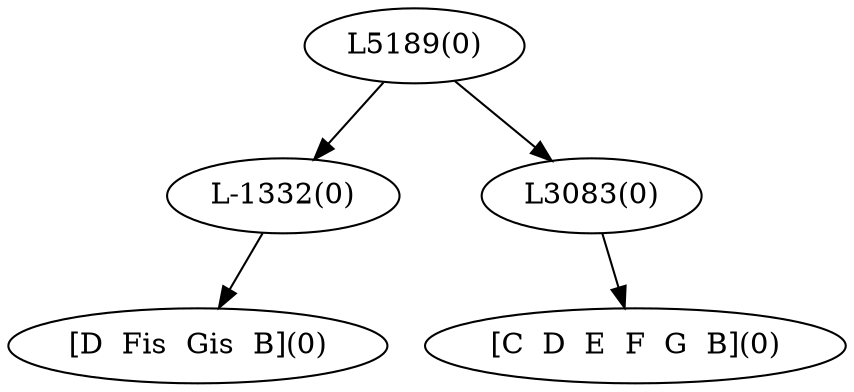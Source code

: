 digraph sample{
"L-1332(0)"->"[D  Fis  Gis  B](0)"
"L3083(0)"->"[C  D  E  F  G  B](0)"
"L5189(0)"->"L-1332(0)"
"L5189(0)"->"L3083(0)"
{rank = min; "L5189(0)"}
{rank = same; "L-1332(0)"; "L3083(0)";}
{rank = max; "[C  D  E  F  G  B](0)"; "[D  Fis  Gis  B](0)";}
}
